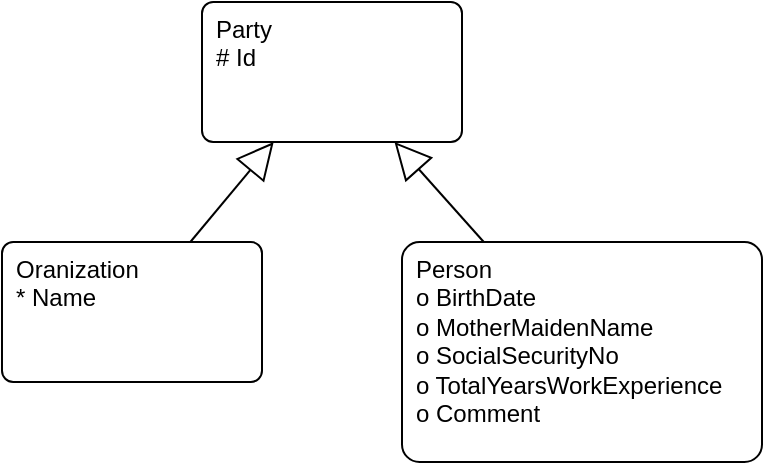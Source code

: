 <mxfile version="28.2.5">
  <diagram name="Page-1" id="4uIdvguv9pVf20NWQkQT">
    <mxGraphModel dx="426" dy="513" grid="1" gridSize="10" guides="1" tooltips="1" connect="1" arrows="1" fold="1" page="1" pageScale="1" pageWidth="850" pageHeight="1100" math="0" shadow="0">
      <root>
        <mxCell id="0" />
        <mxCell id="1" parent="0" />
        <mxCell id="b6r_saqUjiUizNk9s3t6-1" value="&lt;div&gt;&lt;span style=&quot;background-color: transparent; color: light-dark(rgb(0, 0, 0), rgb(255, 255, 255));&quot;&gt;Party&lt;/span&gt;&lt;/div&gt;&lt;div&gt;&lt;div&gt;# Id&lt;/div&gt;&lt;/div&gt;&lt;div&gt;&lt;span style=&quot;background-color: transparent; color: light-dark(rgb(0, 0, 0), rgb(255, 255, 255));&quot;&gt;&lt;br&gt;&lt;/span&gt;&lt;/div&gt;" style="rounded=1;whiteSpace=wrap;html=1;verticalAlign=top;align=left;spacingTop=0;spacingLeft=5;arcSize=8;" parent="1" vertex="1">
          <mxGeometry x="270" y="90" width="130" height="70" as="geometry" />
        </mxCell>
        <mxCell id="Ks3XvHl5-VVqE8Jf7tJ_-1" value="&lt;div&gt;&lt;span style=&quot;background-color: transparent; color: light-dark(rgb(0, 0, 0), rgb(255, 255, 255));&quot;&gt;Oranization&lt;/span&gt;&lt;/div&gt;&lt;div&gt;&lt;div&gt;* Name&lt;/div&gt;&lt;/div&gt;&lt;div&gt;&lt;span style=&quot;background-color: transparent; color: light-dark(rgb(0, 0, 0), rgb(255, 255, 255));&quot;&gt;&lt;br&gt;&lt;/span&gt;&lt;/div&gt;" style="rounded=1;whiteSpace=wrap;html=1;verticalAlign=top;align=left;spacingTop=0;spacingLeft=5;arcSize=8;" vertex="1" parent="1">
          <mxGeometry x="170" y="210" width="130" height="70" as="geometry" />
        </mxCell>
        <mxCell id="Ks3XvHl5-VVqE8Jf7tJ_-2" value="" style="endArrow=block;endSize=16;endFill=0;html=1;rounded=0;" edge="1" parent="1" source="Ks3XvHl5-VVqE8Jf7tJ_-1" target="b6r_saqUjiUizNk9s3t6-1">
          <mxGeometry width="160" relative="1" as="geometry">
            <mxPoint x="350" y="160" as="sourcePoint" />
            <mxPoint x="510" y="160" as="targetPoint" />
          </mxGeometry>
        </mxCell>
        <mxCell id="Ks3XvHl5-VVqE8Jf7tJ_-3" value="&lt;div&gt;&lt;span style=&quot;background-color: transparent; color: light-dark(rgb(0, 0, 0), rgb(255, 255, 255));&quot;&gt;Person&lt;/span&gt;&lt;/div&gt;&lt;div&gt;&lt;div&gt;o BirthDate&lt;/div&gt;&lt;/div&gt;&lt;div&gt;o MotherMaidenName&lt;/div&gt;&lt;div&gt;o SocialSecurityNo&lt;/div&gt;&lt;div&gt;o TotalYearsWorkExperience&lt;/div&gt;&lt;div&gt;o Comment&lt;/div&gt;&lt;div&gt;&lt;span style=&quot;background-color: transparent; color: light-dark(rgb(0, 0, 0), rgb(255, 255, 255));&quot;&gt;&lt;br&gt;&lt;/span&gt;&lt;/div&gt;" style="rounded=1;whiteSpace=wrap;html=1;verticalAlign=top;align=left;spacingTop=0;spacingLeft=5;arcSize=8;" vertex="1" parent="1">
          <mxGeometry x="370" y="210" width="180" height="110" as="geometry" />
        </mxCell>
        <mxCell id="Ks3XvHl5-VVqE8Jf7tJ_-4" value="" style="endArrow=block;endSize=16;endFill=0;html=1;rounded=0;" edge="1" parent="1" source="Ks3XvHl5-VVqE8Jf7tJ_-3" target="b6r_saqUjiUizNk9s3t6-1">
          <mxGeometry width="160" relative="1" as="geometry">
            <mxPoint x="340" y="270" as="sourcePoint" />
            <mxPoint x="415" y="200" as="targetPoint" />
          </mxGeometry>
        </mxCell>
      </root>
    </mxGraphModel>
  </diagram>
</mxfile>

